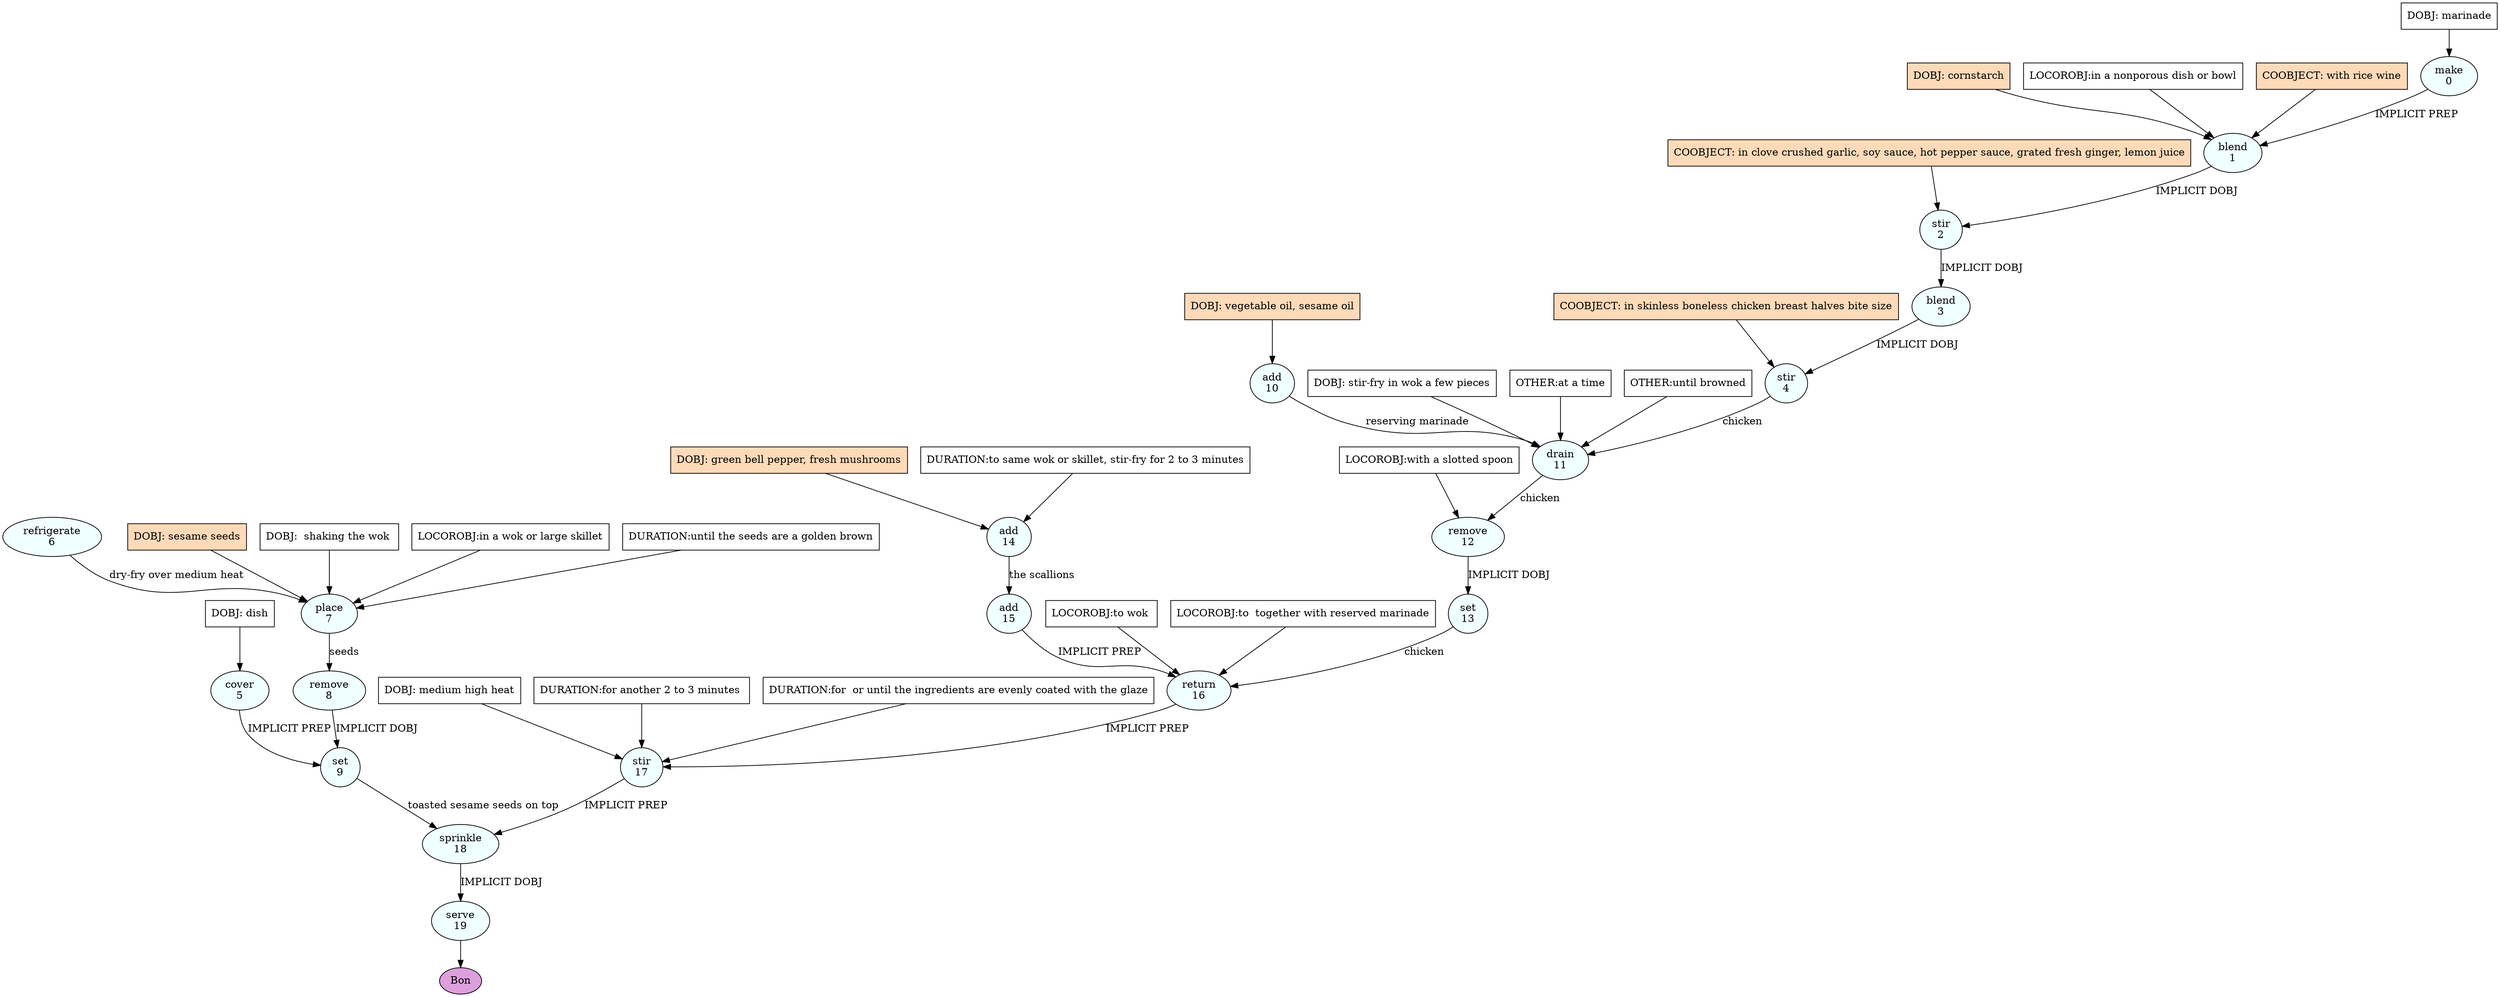 digraph recipe {
E0[label="make
0", shape=oval, style=filled, fillcolor=azure]
E1[label="blend
1", shape=oval, style=filled, fillcolor=azure]
E2[label="stir
2", shape=oval, style=filled, fillcolor=azure]
E3[label="blend
3", shape=oval, style=filled, fillcolor=azure]
E4[label="stir
4", shape=oval, style=filled, fillcolor=azure]
E5[label="cover
5", shape=oval, style=filled, fillcolor=azure]
E6[label="refrigerate
6", shape=oval, style=filled, fillcolor=azure]
E7[label="place
7", shape=oval, style=filled, fillcolor=azure]
E8[label="remove
8", shape=oval, style=filled, fillcolor=azure]
E9[label="set
9", shape=oval, style=filled, fillcolor=azure]
E10[label="add
10", shape=oval, style=filled, fillcolor=azure]
E11[label="drain
11", shape=oval, style=filled, fillcolor=azure]
E12[label="remove
12", shape=oval, style=filled, fillcolor=azure]
E13[label="set
13", shape=oval, style=filled, fillcolor=azure]
E14[label="add
14", shape=oval, style=filled, fillcolor=azure]
E15[label="add
15", shape=oval, style=filled, fillcolor=azure]
E16[label="return
16", shape=oval, style=filled, fillcolor=azure]
E17[label="stir
17", shape=oval, style=filled, fillcolor=azure]
E18[label="sprinkle
18", shape=oval, style=filled, fillcolor=azure]
E19[label="serve
19", shape=oval, style=filled, fillcolor=azure]
D5[label="DOBJ: dish", shape=box, style=filled, fillcolor=white]
D5 -> E5
D0[label="DOBJ: marinade", shape=box, style=filled, fillcolor=white]
D0 -> E0
D10[label="DOBJ: vegetable oil, sesame oil", shape=box, style=filled, fillcolor=peachpuff]
D10 -> E10
D14[label="DOBJ: green bell pepper, fresh mushrooms", shape=box, style=filled, fillcolor=peachpuff]
D14 -> E14
P14_0[label="DURATION:to same wok or skillet, stir-fry for 2 to 3 minutes", shape=box, style=filled, fillcolor=white]
P14_0 -> E14
D1_ing[label="DOBJ: cornstarch", shape=box, style=filled, fillcolor=peachpuff]
D1_ing -> E1
E0 -> E1 [label="IMPLICIT PREP"]
P1_1_0[label="LOCOROBJ:in a nonporous dish or bowl", shape=box, style=filled, fillcolor=white]
P1_1_0 -> E1
P1_2_ing[label="COOBJECT: with rice wine", shape=box, style=filled, fillcolor=peachpuff]
P1_2_ing -> E1
E1 -> E2 [label="IMPLICIT DOBJ"]
P2_0_ing[label="COOBJECT: in clove crushed garlic, soy sauce, hot pepper sauce, grated fresh ginger, lemon juice", shape=box, style=filled, fillcolor=peachpuff]
P2_0_ing -> E2
E2 -> E3 [label="IMPLICIT DOBJ"]
E3 -> E4 [label="IMPLICIT DOBJ"]
P4_0_ing[label="COOBJECT: in skinless boneless chicken breast halves bite size", shape=box, style=filled, fillcolor=peachpuff]
P4_0_ing -> E4
D7_ing[label="DOBJ: sesame seeds", shape=box, style=filled, fillcolor=peachpuff]
D7_ing -> E7
E6 -> E7 [label="dry-fry over medium heat "]
D7_1[label="DOBJ:  shaking the wok ", shape=box, style=filled, fillcolor=white]
D7_1 -> E7
P7_0_0[label="LOCOROBJ:in a wok or large skillet", shape=box, style=filled, fillcolor=white]
P7_0_0 -> E7
P7_1_0[label="DURATION:until the seeds are a golden brown", shape=box, style=filled, fillcolor=white]
P7_1_0 -> E7
E7 -> E8 [label="seeds"]
E8 -> E9 [label="IMPLICIT DOBJ"]
E5 -> E9 [label="IMPLICIT PREP"]
E4 -> E11 [label="chicken "]
E10 -> E11 [label=" reserving marinade "]
D11_2[label="DOBJ: stir-fry in wok a few pieces", shape=box, style=filled, fillcolor=white]
D11_2 -> E11
P11_0_0[label="OTHER:at a time", shape=box, style=filled, fillcolor=white]
P11_0_0 -> E11
P11_1_0[label="OTHER:until browned", shape=box, style=filled, fillcolor=white]
P11_1_0 -> E11
E11 -> E12 [label="chicken"]
P12_0_0[label="LOCOROBJ:with a slotted spoon", shape=box, style=filled, fillcolor=white]
P12_0_0 -> E12
E12 -> E13 [label="IMPLICIT DOBJ"]
E14 -> E15 [label="the scallions"]
E13 -> E16 [label="chicken"]
E15 -> E16 [label="IMPLICIT PREP"]
P16_1_0[label="LOCOROBJ:to wok ", shape=box, style=filled, fillcolor=white]
P16_1_0 -> E16
P16_1_1[label="LOCOROBJ:to  together with reserved marinade", shape=box, style=filled, fillcolor=white]
P16_1_1 -> E16
D17_0[label="DOBJ: medium high heat", shape=box, style=filled, fillcolor=white]
D17_0 -> E17
E16 -> E17 [label="IMPLICIT PREP"]
P17_1_0[label="DURATION:for another 2 to 3 minutes ", shape=box, style=filled, fillcolor=white]
P17_1_0 -> E17
P17_1_1[label="DURATION:for  or until the ingredients are evenly coated with the glaze", shape=box, style=filled, fillcolor=white]
P17_1_1 -> E17
E9 -> E18 [label="toasted sesame seeds on top"]
E17 -> E18 [label="IMPLICIT PREP"]
E18 -> E19 [label="IMPLICIT DOBJ"]
EOR[label="Bon", shape=oval, style=filled, fillcolor=plum]
E19 -> EOR
}
